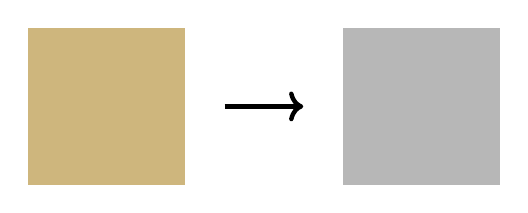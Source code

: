 
\begin{tikzpicture}

\def\R{206}
\def\V{182}
\def\B{125}

\pgfmathsetmacro\nb{(0.21*\R+0.72*\V+0.07*\B)/255};


\definecolor{Coul}{RGB}{\R,\V,\B};
\definecolor{NB}{rgb}{\nb,\nb,\nb};


\draw [draw=none, fill=Coul] (0,0) rectangle ++(2,2);
\draw [draw=none, fill=NB] (4,0) rectangle ++(2,2);

\draw[->,ultra thick] (2.5,1)--++(1,0);

\end{tikzpicture}
